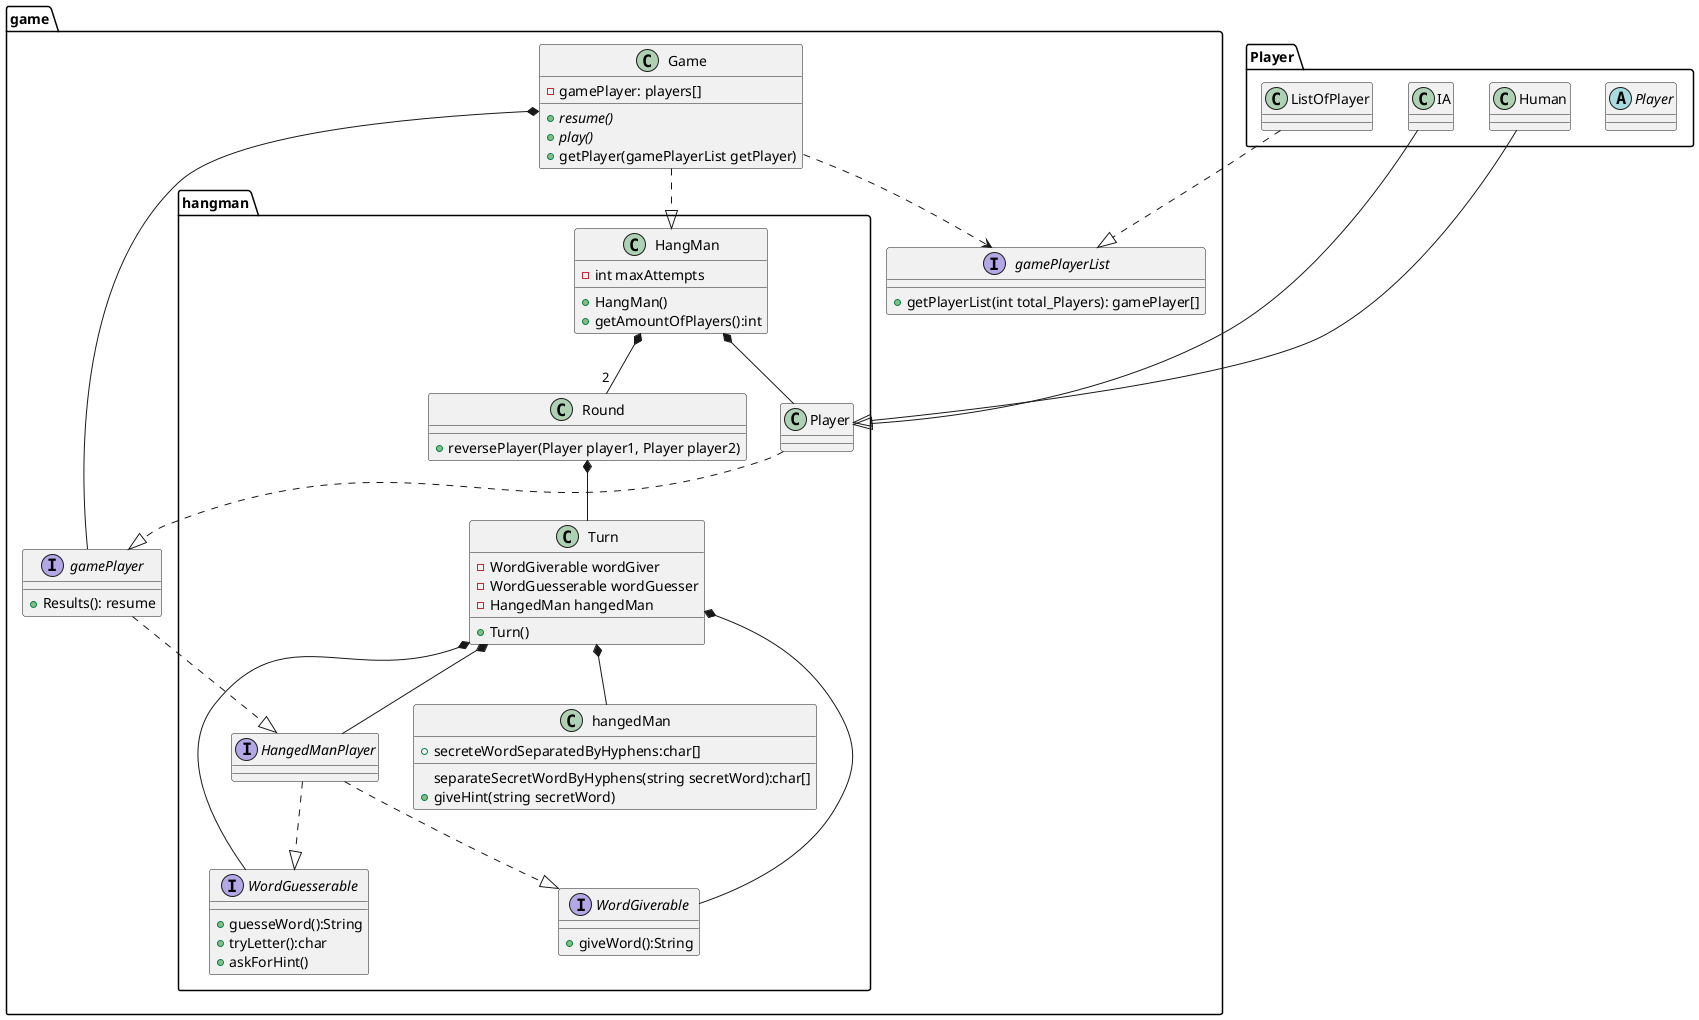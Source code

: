 @startuml
package Player {
abstract Player{}
class ListOfPlayer{}
class IA
class Human
}
package game {

interface gamePlayer{
        +Results(): resume
    }
    class Game {
        -gamePlayer: players[]
        +{abstract} resume()
        +{abstract} play()
        +getPlayer(gamePlayerList getPlayer)
    }
    interface gamePlayerList{
            +getPlayerList(int total_Players): gamePlayer[]
    }

package hangman{
class hangedMan{
+secreteWordSeparatedByHyphens:char[]
separateSecretWordByHyphens(string secretWord):char[]
+giveHint(string secretWord)
}
Interface HangedManPlayer
    class HangMan{
        +HangMan()
        +getAmountOfPlayers():int
        -int maxAttempts
    }

    class Round{
    +reversePlayer(Player player1, Player player2)
    }

    class Turn{
        -WordGiverable wordGiver
        -WordGuesserable wordGuesser
        -HangedMan hangedMan
        +Turn()
    }

    interface WordGiverable{
        +giveWord():String
    }

    interface WordGuesserable{
        +guesseWord():String
        +tryLetter():char
        +askForHint()
    }

    HangedManPlayer ..|> WordGiverable
    HangedManPlayer ..|> WordGuesserable

    Turn *-- WordGiverable
    Turn *-- WordGuesserable
    Turn *-- hangedMan
    Round *-- Turn
    HangMan *-- Player
    HangMan *-- "2" Round




gamePlayer..|> HangedManPlayer
Player ..|> gamePlayer
ListOfPlayer ..|> gamePlayerList
Game..>gamePlayerList
Game..|>HangMan
Game*--gamePlayer
IA--|>Player
Human--|>Player
Turn*--HangedManPlayer


}
}
@enduml